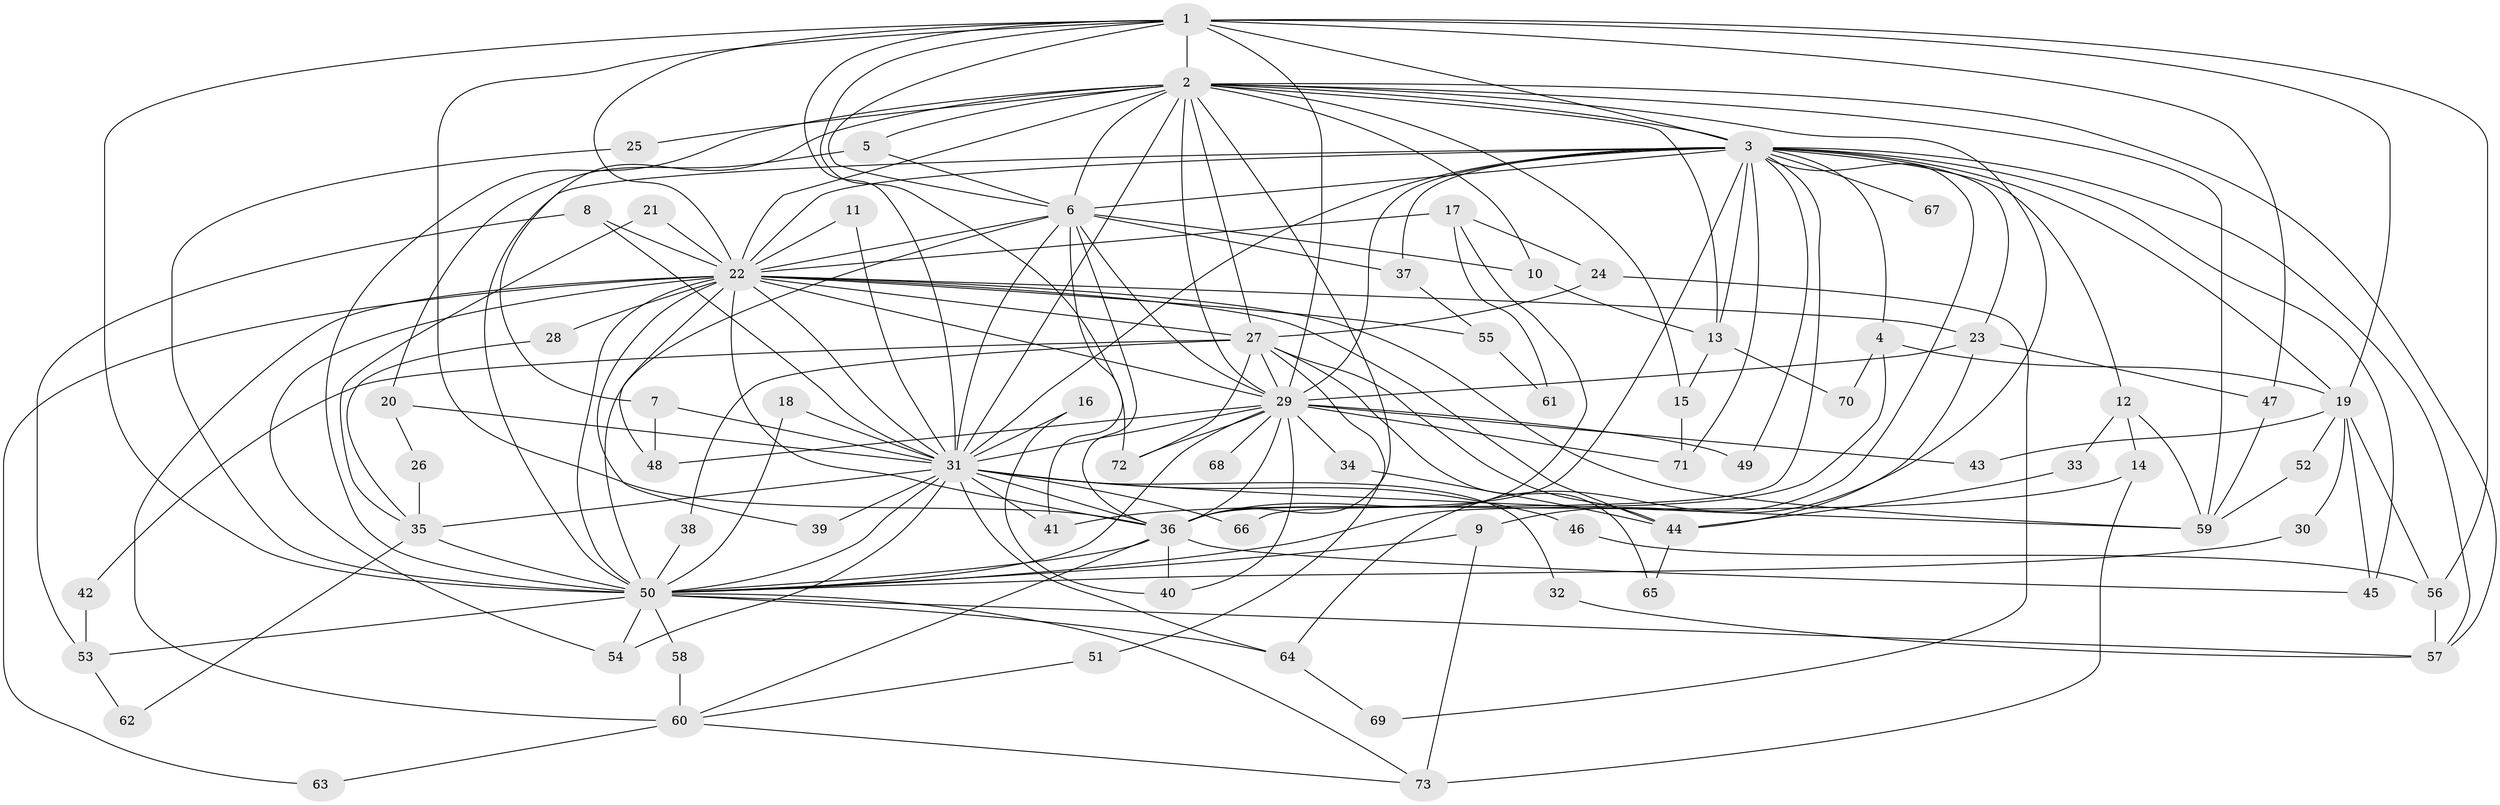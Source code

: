 // original degree distribution, {26: 0.009615384615384616, 27: 0.019230769230769232, 24: 0.009615384615384616, 13: 0.019230769230769232, 21: 0.009615384615384616, 15: 0.009615384615384616, 17: 0.019230769230769232, 2: 0.5576923076923077, 4: 0.07692307692307693, 3: 0.17307692307692307, 5: 0.038461538461538464, 7: 0.019230769230769232, 8: 0.009615384615384616, 6: 0.019230769230769232, 10: 0.009615384615384616}
// Generated by graph-tools (version 1.1) at 2025/36/03/04/25 23:36:22]
// undirected, 73 vertices, 179 edges
graph export_dot {
  node [color=gray90,style=filled];
  1;
  2;
  3;
  4;
  5;
  6;
  7;
  8;
  9;
  10;
  11;
  12;
  13;
  14;
  15;
  16;
  17;
  18;
  19;
  20;
  21;
  22;
  23;
  24;
  25;
  26;
  27;
  28;
  29;
  30;
  31;
  32;
  33;
  34;
  35;
  36;
  37;
  38;
  39;
  40;
  41;
  42;
  43;
  44;
  45;
  46;
  47;
  48;
  49;
  50;
  51;
  52;
  53;
  54;
  55;
  56;
  57;
  58;
  59;
  60;
  61;
  62;
  63;
  64;
  65;
  66;
  67;
  68;
  69;
  70;
  71;
  72;
  73;
  1 -- 2 [weight=2.0];
  1 -- 3 [weight=1.0];
  1 -- 6 [weight=1.0];
  1 -- 19 [weight=1.0];
  1 -- 22 [weight=1.0];
  1 -- 29 [weight=1.0];
  1 -- 31 [weight=1.0];
  1 -- 36 [weight=1.0];
  1 -- 47 [weight=1.0];
  1 -- 50 [weight=1.0];
  1 -- 56 [weight=1.0];
  1 -- 72 [weight=1.0];
  2 -- 3 [weight=3.0];
  2 -- 5 [weight=1.0];
  2 -- 6 [weight=2.0];
  2 -- 7 [weight=1.0];
  2 -- 9 [weight=1.0];
  2 -- 10 [weight=1.0];
  2 -- 13 [weight=1.0];
  2 -- 15 [weight=1.0];
  2 -- 22 [weight=2.0];
  2 -- 25 [weight=1.0];
  2 -- 27 [weight=1.0];
  2 -- 29 [weight=2.0];
  2 -- 31 [weight=2.0];
  2 -- 36 [weight=2.0];
  2 -- 50 [weight=3.0];
  2 -- 57 [weight=1.0];
  2 -- 59 [weight=1.0];
  3 -- 4 [weight=1.0];
  3 -- 6 [weight=1.0];
  3 -- 12 [weight=1.0];
  3 -- 13 [weight=1.0];
  3 -- 19 [weight=1.0];
  3 -- 22 [weight=1.0];
  3 -- 23 [weight=1.0];
  3 -- 29 [weight=1.0];
  3 -- 31 [weight=1.0];
  3 -- 36 [weight=1.0];
  3 -- 37 [weight=1.0];
  3 -- 45 [weight=1.0];
  3 -- 49 [weight=1.0];
  3 -- 50 [weight=1.0];
  3 -- 57 [weight=1.0];
  3 -- 64 [weight=1.0];
  3 -- 66 [weight=1.0];
  3 -- 67 [weight=1.0];
  3 -- 71 [weight=1.0];
  4 -- 19 [weight=1.0];
  4 -- 50 [weight=1.0];
  4 -- 70 [weight=1.0];
  5 -- 6 [weight=1.0];
  5 -- 20 [weight=1.0];
  6 -- 10 [weight=1.0];
  6 -- 22 [weight=1.0];
  6 -- 29 [weight=1.0];
  6 -- 31 [weight=1.0];
  6 -- 36 [weight=2.0];
  6 -- 37 [weight=2.0];
  6 -- 41 [weight=1.0];
  6 -- 50 [weight=1.0];
  7 -- 31 [weight=1.0];
  7 -- 48 [weight=1.0];
  8 -- 22 [weight=1.0];
  8 -- 31 [weight=1.0];
  8 -- 53 [weight=1.0];
  9 -- 50 [weight=1.0];
  9 -- 73 [weight=1.0];
  10 -- 13 [weight=1.0];
  11 -- 22 [weight=1.0];
  11 -- 31 [weight=1.0];
  12 -- 14 [weight=1.0];
  12 -- 33 [weight=1.0];
  12 -- 59 [weight=1.0];
  13 -- 15 [weight=1.0];
  13 -- 70 [weight=1.0];
  14 -- 41 [weight=1.0];
  14 -- 73 [weight=1.0];
  15 -- 71 [weight=1.0];
  16 -- 31 [weight=1.0];
  16 -- 40 [weight=1.0];
  17 -- 22 [weight=1.0];
  17 -- 24 [weight=1.0];
  17 -- 36 [weight=1.0];
  17 -- 61 [weight=1.0];
  18 -- 31 [weight=1.0];
  18 -- 50 [weight=1.0];
  19 -- 30 [weight=1.0];
  19 -- 43 [weight=1.0];
  19 -- 45 [weight=1.0];
  19 -- 52 [weight=1.0];
  19 -- 56 [weight=1.0];
  20 -- 26 [weight=1.0];
  20 -- 31 [weight=1.0];
  21 -- 22 [weight=1.0];
  21 -- 35 [weight=1.0];
  22 -- 23 [weight=1.0];
  22 -- 27 [weight=1.0];
  22 -- 28 [weight=1.0];
  22 -- 29 [weight=1.0];
  22 -- 31 [weight=1.0];
  22 -- 36 [weight=2.0];
  22 -- 39 [weight=1.0];
  22 -- 44 [weight=1.0];
  22 -- 48 [weight=1.0];
  22 -- 50 [weight=1.0];
  22 -- 54 [weight=1.0];
  22 -- 55 [weight=1.0];
  22 -- 59 [weight=1.0];
  22 -- 60 [weight=2.0];
  22 -- 63 [weight=1.0];
  23 -- 29 [weight=1.0];
  23 -- 44 [weight=1.0];
  23 -- 47 [weight=1.0];
  24 -- 27 [weight=1.0];
  24 -- 69 [weight=1.0];
  25 -- 50 [weight=1.0];
  26 -- 35 [weight=1.0];
  27 -- 29 [weight=1.0];
  27 -- 38 [weight=1.0];
  27 -- 42 [weight=1.0];
  27 -- 44 [weight=1.0];
  27 -- 51 [weight=1.0];
  27 -- 65 [weight=1.0];
  27 -- 72 [weight=1.0];
  28 -- 35 [weight=1.0];
  29 -- 31 [weight=2.0];
  29 -- 34 [weight=1.0];
  29 -- 36 [weight=1.0];
  29 -- 40 [weight=1.0];
  29 -- 43 [weight=1.0];
  29 -- 48 [weight=1.0];
  29 -- 49 [weight=1.0];
  29 -- 50 [weight=1.0];
  29 -- 68 [weight=1.0];
  29 -- 71 [weight=1.0];
  29 -- 72 [weight=1.0];
  30 -- 50 [weight=1.0];
  31 -- 32 [weight=1.0];
  31 -- 35 [weight=1.0];
  31 -- 36 [weight=2.0];
  31 -- 39 [weight=1.0];
  31 -- 41 [weight=1.0];
  31 -- 46 [weight=1.0];
  31 -- 50 [weight=2.0];
  31 -- 54 [weight=1.0];
  31 -- 59 [weight=1.0];
  31 -- 64 [weight=1.0];
  31 -- 66 [weight=1.0];
  32 -- 57 [weight=1.0];
  33 -- 44 [weight=1.0];
  34 -- 44 [weight=1.0];
  35 -- 50 [weight=2.0];
  35 -- 62 [weight=1.0];
  36 -- 40 [weight=2.0];
  36 -- 45 [weight=1.0];
  36 -- 50 [weight=1.0];
  36 -- 60 [weight=1.0];
  37 -- 55 [weight=1.0];
  38 -- 50 [weight=1.0];
  42 -- 53 [weight=1.0];
  44 -- 65 [weight=1.0];
  46 -- 56 [weight=1.0];
  47 -- 59 [weight=1.0];
  50 -- 53 [weight=2.0];
  50 -- 54 [weight=1.0];
  50 -- 57 [weight=1.0];
  50 -- 58 [weight=1.0];
  50 -- 64 [weight=1.0];
  50 -- 73 [weight=1.0];
  51 -- 60 [weight=1.0];
  52 -- 59 [weight=1.0];
  53 -- 62 [weight=1.0];
  55 -- 61 [weight=1.0];
  56 -- 57 [weight=1.0];
  58 -- 60 [weight=1.0];
  60 -- 63 [weight=1.0];
  60 -- 73 [weight=1.0];
  64 -- 69 [weight=1.0];
}
